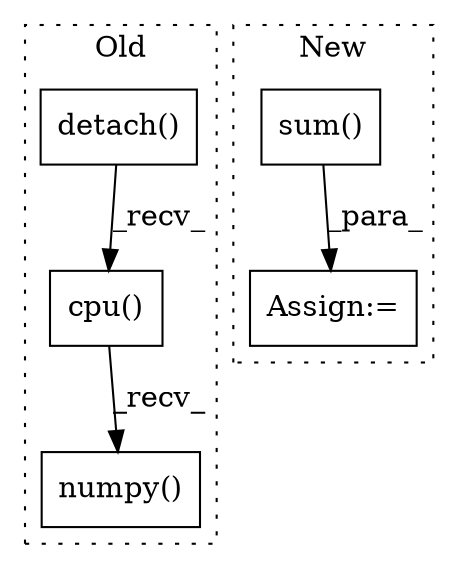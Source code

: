 digraph G {
subgraph cluster0 {
1 [label="detach()" a="75" s="18030" l="28" shape="box"];
4 [label="cpu()" a="75" s="18030" l="34" shape="box"];
5 [label="numpy()" a="75" s="18030" l="42" shape="box"];
label = "Old";
style="dotted";
}
subgraph cluster1 {
2 [label="sum()" a="75" s="17616" l="38" shape="box"];
3 [label="Assign:=" a="68" s="17583" l="3" shape="box"];
label = "New";
style="dotted";
}
1 -> 4 [label="_recv_"];
2 -> 3 [label="_para_"];
4 -> 5 [label="_recv_"];
}